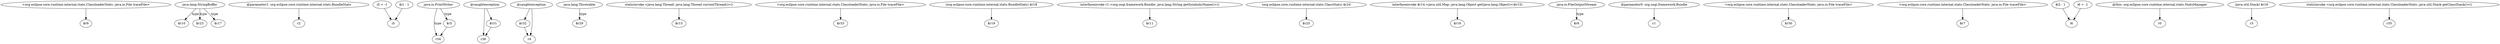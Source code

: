 digraph g {
0[label="<org.eclipse.core.runtime.internal.stats.ClassloaderStats: java.io.File traceFile>"]
1[label="$r9"]
0->1[label=""]
2[label="java.lang.StringBuffer"]
3[label="$r10"]
2->3[label="type"]
4[label="@parameter1: org.eclipse.core.runtime.internal.stats.BundleStats"]
5[label="r2"]
4->5[label=""]
6[label="i5 + -1"]
7[label="i5"]
6->7[label=""]
8[label="java.io.PrintWriter"]
9[label="r34"]
8->9[label="type"]
10[label="@caughtexception"]
11[label="r36"]
10->11[label=""]
12[label="@caughtexception"]
13[label="$r32"]
12->13[label=""]
14[label="java.lang.Throwable"]
15[label="$r29"]
14->15[label="type"]
16[label="staticinvoke <java.lang.Thread: java.lang.Thread currentThread()>()"]
17[label="$r15"]
16->17[label=""]
18[label="<org.eclipse.core.runtime.internal.stats.ClassloaderStats: java.io.File traceFile>"]
19[label="$r33"]
18->19[label=""]
20[label="$r5"]
20->9[label=""]
21[label="$i1 - 1"]
21->7[label=""]
22[label="(org.eclipse.core.runtime.internal.stats.BundleStats) $r18"]
23[label="$r19"]
22->23[label=""]
24[label="$r31"]
10->24[label=""]
25[label="interfaceinvoke r1.<org.osgi.framework.Bundle: java.lang.String getSymbolicName()>()"]
26[label="$r11"]
25->26[label=""]
27[label="r4"]
12->27[label=""]
28[label="(org.eclipse.core.runtime.internal.stats.ClassStats) $r24"]
29[label="$r25"]
28->29[label=""]
30[label="interfaceinvoke $r14.<java.util.Map: java.lang.Object get(java.lang.Object)>($r15)"]
31[label="$r16"]
30->31[label=""]
32[label="java.io.FileOutputStream"]
33[label="$r6"]
32->33[label="type"]
34[label="$r23"]
2->34[label="type"]
35[label="@parameter0: org.osgi.framework.Bundle"]
36[label="r1"]
35->36[label=""]
13->27[label=""]
37[label="<org.eclipse.core.runtime.internal.stats.ClassloaderStats: java.io.File traceFile>"]
38[label="$r30"]
37->38[label=""]
24->11[label=""]
39[label="$r17"]
2->39[label="type"]
8->20[label="type"]
40[label="<org.eclipse.core.runtime.internal.stats.ClassloaderStats: java.io.File traceFile>"]
41[label="$r7"]
40->41[label=""]
42[label="$i2 - 1"]
43[label="i6"]
42->43[label=""]
44[label="@this: org.eclipse.core.runtime.internal.stats.StatsManager"]
45[label="r0"]
44->45[label=""]
46[label="(java.util.Stack) $r16"]
47[label="r3"]
46->47[label=""]
48[label="i6 + -1"]
48->43[label=""]
49[label="staticinvoke <org.eclipse.core.runtime.internal.stats.ClassloaderStats: java.util.Stack getClassStack()>()"]
50[label="r35"]
49->50[label=""]
}